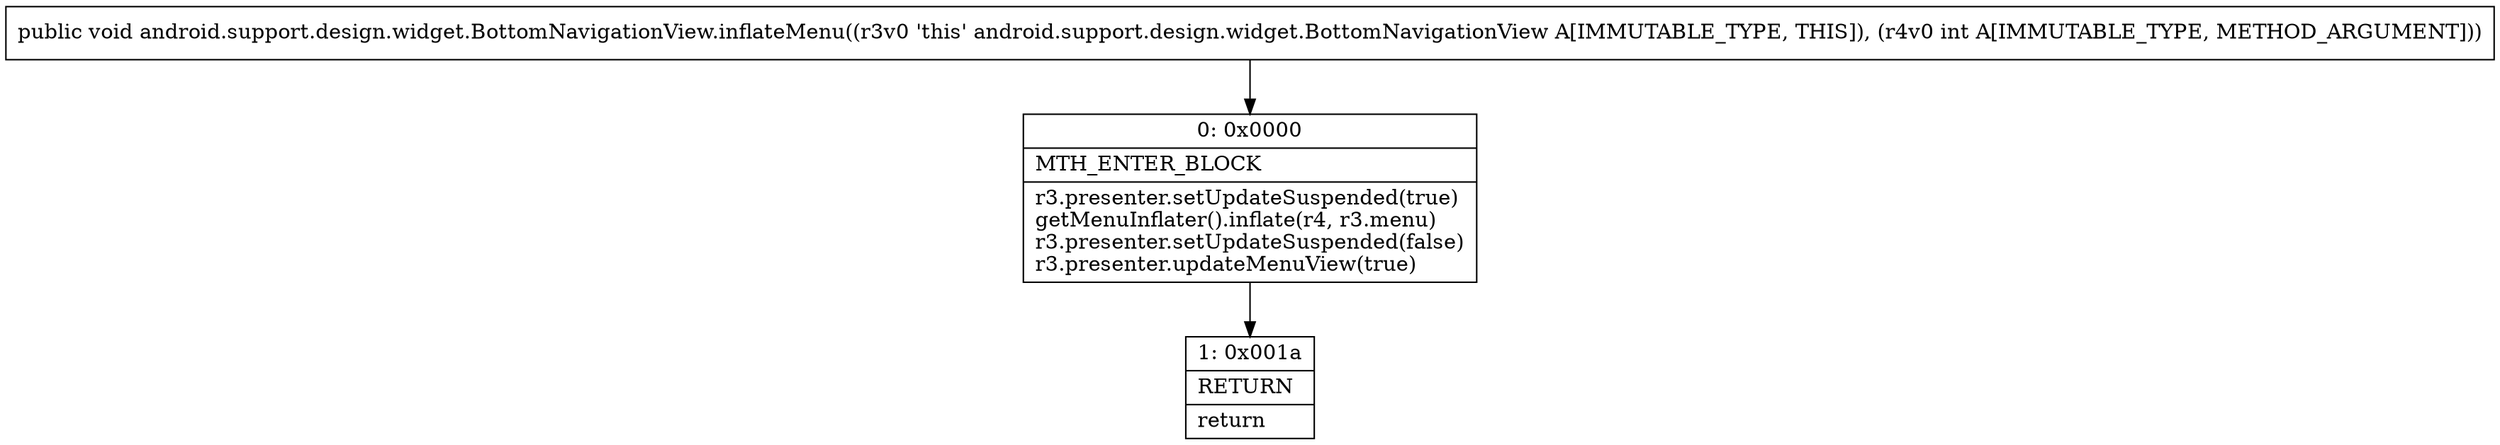 digraph "CFG forandroid.support.design.widget.BottomNavigationView.inflateMenu(I)V" {
Node_0 [shape=record,label="{0\:\ 0x0000|MTH_ENTER_BLOCK\l|r3.presenter.setUpdateSuspended(true)\lgetMenuInflater().inflate(r4, r3.menu)\lr3.presenter.setUpdateSuspended(false)\lr3.presenter.updateMenuView(true)\l}"];
Node_1 [shape=record,label="{1\:\ 0x001a|RETURN\l|return\l}"];
MethodNode[shape=record,label="{public void android.support.design.widget.BottomNavigationView.inflateMenu((r3v0 'this' android.support.design.widget.BottomNavigationView A[IMMUTABLE_TYPE, THIS]), (r4v0 int A[IMMUTABLE_TYPE, METHOD_ARGUMENT])) }"];
MethodNode -> Node_0;
Node_0 -> Node_1;
}


